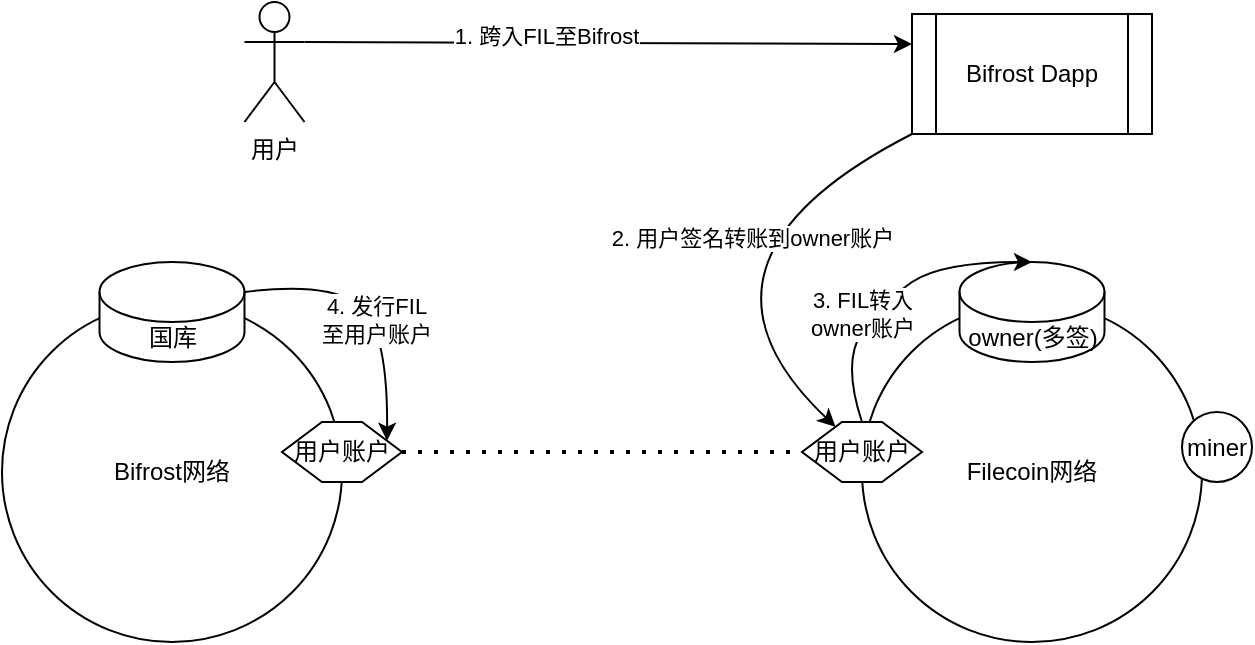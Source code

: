 <mxfile version="20.3.3" type="github">
  <diagram id="1qVJCfuYaMeoUfc-0dYW" name="Page-1">
    <mxGraphModel dx="946" dy="536" grid="1" gridSize="10" guides="1" tooltips="1" connect="1" arrows="1" fold="1" page="1" pageScale="1" pageWidth="827" pageHeight="1169" math="0" shadow="0">
      <root>
        <mxCell id="0" />
        <mxCell id="1" parent="0" />
        <mxCell id="QOcSFR8y_e22kkafj4sU-1" value="Bifrost网络" style="ellipse;whiteSpace=wrap;html=1;aspect=fixed;" vertex="1" parent="1">
          <mxGeometry x="120" y="210" width="170" height="170" as="geometry" />
        </mxCell>
        <mxCell id="QOcSFR8y_e22kkafj4sU-2" value="Filecoin网络" style="ellipse;whiteSpace=wrap;html=1;aspect=fixed;" vertex="1" parent="1">
          <mxGeometry x="550" y="210" width="170" height="170" as="geometry" />
        </mxCell>
        <mxCell id="QOcSFR8y_e22kkafj4sU-3" value="用户" style="shape=umlActor;verticalLabelPosition=bottom;verticalAlign=top;html=1;outlineConnect=0;" vertex="1" parent="1">
          <mxGeometry x="241.25" y="60" width="30" height="60" as="geometry" />
        </mxCell>
        <mxCell id="QOcSFR8y_e22kkafj4sU-5" value="Bifrost Dapp" style="shape=process;whiteSpace=wrap;html=1;backgroundOutline=1;" vertex="1" parent="1">
          <mxGeometry x="575" y="66" width="120" height="60" as="geometry" />
        </mxCell>
        <mxCell id="QOcSFR8y_e22kkafj4sU-6" value="用户账户" style="shape=hexagon;perimeter=hexagonPerimeter2;whiteSpace=wrap;html=1;fixedSize=1;" vertex="1" parent="1">
          <mxGeometry x="260" y="270" width="60" height="30" as="geometry" />
        </mxCell>
        <mxCell id="QOcSFR8y_e22kkafj4sU-7" value="用户账户" style="shape=hexagon;perimeter=hexagonPerimeter2;whiteSpace=wrap;html=1;fixedSize=1;" vertex="1" parent="1">
          <mxGeometry x="520" y="270" width="60" height="30" as="geometry" />
        </mxCell>
        <mxCell id="QOcSFR8y_e22kkafj4sU-8" value="" style="endArrow=none;dashed=1;html=1;dashPattern=1 3;strokeWidth=2;rounded=0;exitX=1;exitY=0.5;exitDx=0;exitDy=0;entryX=0;entryY=0.5;entryDx=0;entryDy=0;" edge="1" parent="1" source="QOcSFR8y_e22kkafj4sU-6" target="QOcSFR8y_e22kkafj4sU-7">
          <mxGeometry width="50" height="50" relative="1" as="geometry">
            <mxPoint x="360" y="350" as="sourcePoint" />
            <mxPoint x="410" y="300" as="targetPoint" />
          </mxGeometry>
        </mxCell>
        <mxCell id="QOcSFR8y_e22kkafj4sU-9" value="owner(多签)" style="shape=cylinder3;whiteSpace=wrap;html=1;boundedLbl=1;backgroundOutline=1;size=15;" vertex="1" parent="1">
          <mxGeometry x="598.75" y="190" width="72.5" height="50" as="geometry" />
        </mxCell>
        <mxCell id="QOcSFR8y_e22kkafj4sU-10" value="miner" style="ellipse;whiteSpace=wrap;html=1;aspect=fixed;" vertex="1" parent="1">
          <mxGeometry x="710" y="265" width="35" height="35" as="geometry" />
        </mxCell>
        <mxCell id="QOcSFR8y_e22kkafj4sU-11" value="国库" style="shape=cylinder3;whiteSpace=wrap;html=1;boundedLbl=1;backgroundOutline=1;size=15;" vertex="1" parent="1">
          <mxGeometry x="168.75" y="190" width="72.5" height="50" as="geometry" />
        </mxCell>
        <mxCell id="QOcSFR8y_e22kkafj4sU-12" value="" style="endArrow=classic;html=1;rounded=0;exitX=1;exitY=0.333;exitDx=0;exitDy=0;exitPerimeter=0;entryX=0;entryY=0.25;entryDx=0;entryDy=0;" edge="1" parent="1" source="QOcSFR8y_e22kkafj4sU-3" target="QOcSFR8y_e22kkafj4sU-5">
          <mxGeometry width="50" height="50" relative="1" as="geometry">
            <mxPoint x="390" y="310" as="sourcePoint" />
            <mxPoint x="440" y="260" as="targetPoint" />
          </mxGeometry>
        </mxCell>
        <mxCell id="QOcSFR8y_e22kkafj4sU-14" value="1. 跨入FIL至Bifrost" style="edgeLabel;html=1;align=center;verticalAlign=middle;resizable=0;points=[];" vertex="1" connectable="0" parent="QOcSFR8y_e22kkafj4sU-12">
          <mxGeometry x="-0.205" y="4" relative="1" as="geometry">
            <mxPoint as="offset" />
          </mxGeometry>
        </mxCell>
        <mxCell id="QOcSFR8y_e22kkafj4sU-17" value="" style="curved=1;endArrow=classic;html=1;rounded=0;exitX=0;exitY=1;exitDx=0;exitDy=0;" edge="1" parent="1" source="QOcSFR8y_e22kkafj4sU-5" target="QOcSFR8y_e22kkafj4sU-7">
          <mxGeometry width="50" height="50" relative="1" as="geometry">
            <mxPoint x="590" y="120" as="sourcePoint" />
            <mxPoint x="550" y="150" as="targetPoint" />
            <Array as="points">
              <mxPoint x="450" y="190" />
            </Array>
          </mxGeometry>
        </mxCell>
        <mxCell id="QOcSFR8y_e22kkafj4sU-18" value="2. 用户签名转账到owner账户" style="edgeLabel;html=1;align=center;verticalAlign=middle;resizable=0;points=[];" vertex="1" connectable="0" parent="QOcSFR8y_e22kkafj4sU-17">
          <mxGeometry x="-0.27" y="9" relative="1" as="geometry">
            <mxPoint as="offset" />
          </mxGeometry>
        </mxCell>
        <mxCell id="QOcSFR8y_e22kkafj4sU-19" value="" style="curved=1;endArrow=classic;html=1;rounded=0;exitX=0.5;exitY=0;exitDx=0;exitDy=0;entryX=0.5;entryY=0;entryDx=0;entryDy=0;entryPerimeter=0;" edge="1" parent="1" source="QOcSFR8y_e22kkafj4sU-7" target="QOcSFR8y_e22kkafj4sU-9">
          <mxGeometry width="50" height="50" relative="1" as="geometry">
            <mxPoint x="560" y="210" as="sourcePoint" />
            <mxPoint x="610" y="160" as="targetPoint" />
            <Array as="points">
              <mxPoint x="540" y="240" />
              <mxPoint x="560" y="210" />
              <mxPoint x="590" y="190" />
            </Array>
          </mxGeometry>
        </mxCell>
        <mxCell id="QOcSFR8y_e22kkafj4sU-20" value="3. FIL转入&lt;br&gt;owner账户" style="edgeLabel;html=1;align=center;verticalAlign=middle;resizable=0;points=[];" vertex="1" connectable="0" parent="QOcSFR8y_e22kkafj4sU-19">
          <mxGeometry x="-0.412" y="-3" relative="1" as="geometry">
            <mxPoint x="1" y="-16" as="offset" />
          </mxGeometry>
        </mxCell>
        <mxCell id="QOcSFR8y_e22kkafj4sU-21" value="4. 发行FIL&lt;br&gt;至用户账户" style="curved=1;endArrow=classic;html=1;rounded=0;exitX=1;exitY=0;exitDx=0;exitDy=15;exitPerimeter=0;entryX=1;entryY=0.25;entryDx=0;entryDy=0;" edge="1" parent="1" source="QOcSFR8y_e22kkafj4sU-11" target="QOcSFR8y_e22kkafj4sU-6">
          <mxGeometry x="0.042" y="-2" width="50" height="50" relative="1" as="geometry">
            <mxPoint x="290" y="220" as="sourcePoint" />
            <mxPoint x="340" y="170" as="targetPoint" />
            <Array as="points">
              <mxPoint x="280" y="200" />
              <mxPoint x="313" y="220" />
            </Array>
            <mxPoint as="offset" />
          </mxGeometry>
        </mxCell>
      </root>
    </mxGraphModel>
  </diagram>
</mxfile>
